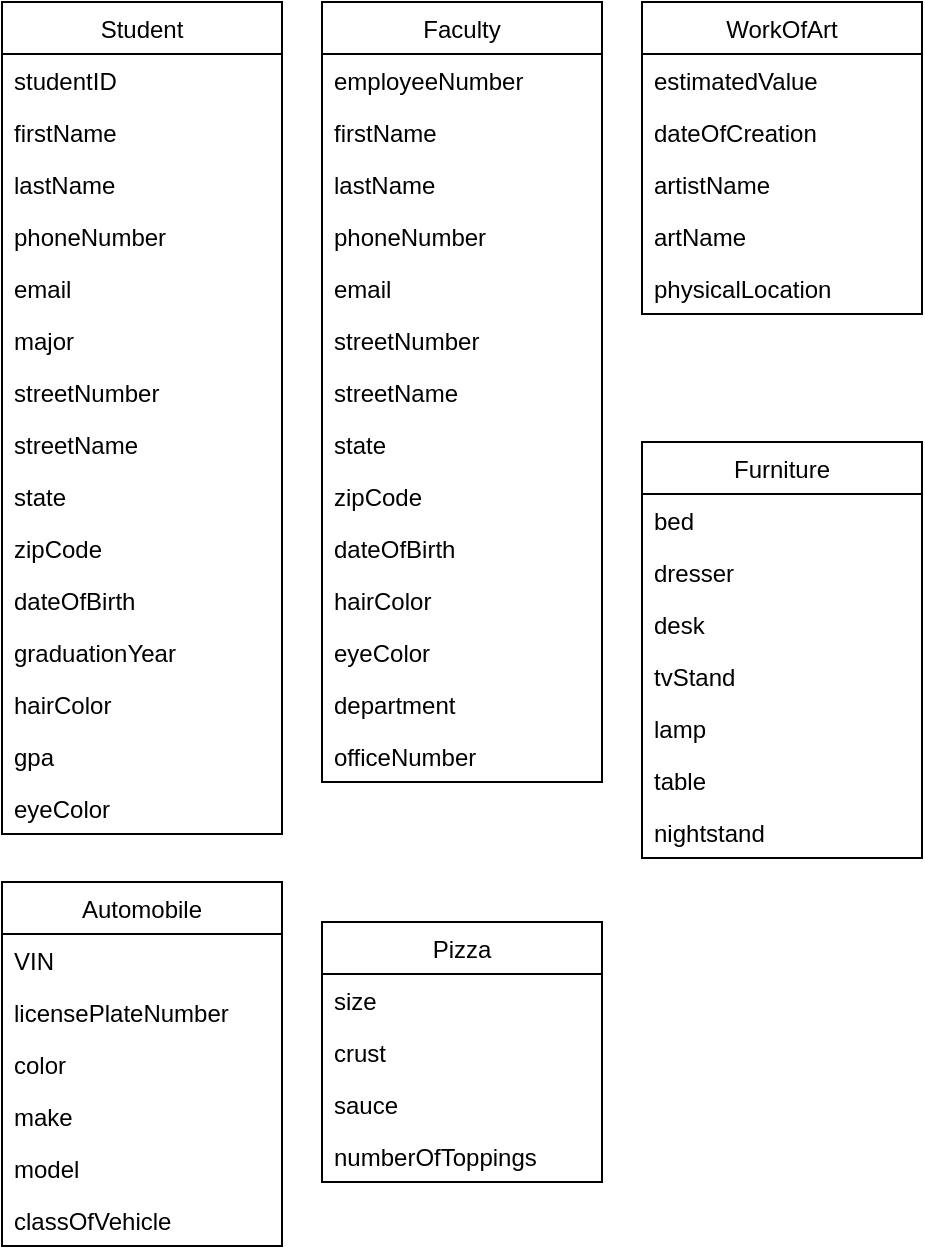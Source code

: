 <mxfile version="12.5.8"><diagram id="3w4AGSlAQD3hjlufpDEh" name="Page-1"><mxGraphModel dx="654" dy="426" grid="1" gridSize="10" guides="1" tooltips="1" connect="1" arrows="1" fold="1" page="1" pageScale="1" pageWidth="850" pageHeight="1100" math="0" shadow="0"><root><mxCell id="0"/><mxCell id="1" parent="0"/><mxCell id="dWWbvONCWi3aGG5uXAyo-6" value="Student" style="swimlane;fontStyle=0;childLayout=stackLayout;horizontal=1;startSize=26;fillColor=none;horizontalStack=0;resizeParent=1;resizeParentMax=0;resizeLast=0;collapsible=1;marginBottom=0;" vertex="1" parent="1"><mxGeometry x="20" y="20" width="140" height="416" as="geometry"/></mxCell><mxCell id="dWWbvONCWi3aGG5uXAyo-7" value="studentID" style="text;strokeColor=none;fillColor=none;align=left;verticalAlign=top;spacingLeft=4;spacingRight=4;overflow=hidden;rotatable=0;points=[[0,0.5],[1,0.5]];portConstraint=eastwest;" vertex="1" parent="dWWbvONCWi3aGG5uXAyo-6"><mxGeometry y="26" width="140" height="26" as="geometry"/></mxCell><mxCell id="dWWbvONCWi3aGG5uXAyo-8" value="firstName" style="text;strokeColor=none;fillColor=none;align=left;verticalAlign=top;spacingLeft=4;spacingRight=4;overflow=hidden;rotatable=0;points=[[0,0.5],[1,0.5]];portConstraint=eastwest;" vertex="1" parent="dWWbvONCWi3aGG5uXAyo-6"><mxGeometry y="52" width="140" height="26" as="geometry"/></mxCell><mxCell id="dWWbvONCWi3aGG5uXAyo-9" value="lastName" style="text;strokeColor=none;fillColor=none;align=left;verticalAlign=top;spacingLeft=4;spacingRight=4;overflow=hidden;rotatable=0;points=[[0,0.5],[1,0.5]];portConstraint=eastwest;" vertex="1" parent="dWWbvONCWi3aGG5uXAyo-6"><mxGeometry y="78" width="140" height="26" as="geometry"/></mxCell><mxCell id="dWWbvONCWi3aGG5uXAyo-30" value="phoneNumber" style="text;strokeColor=none;fillColor=none;align=left;verticalAlign=top;spacingLeft=4;spacingRight=4;overflow=hidden;rotatable=0;points=[[0,0.5],[1,0.5]];portConstraint=eastwest;" vertex="1" parent="dWWbvONCWi3aGG5uXAyo-6"><mxGeometry y="104" width="140" height="26" as="geometry"/></mxCell><mxCell id="dWWbvONCWi3aGG5uXAyo-31" value="email" style="text;strokeColor=none;fillColor=none;align=left;verticalAlign=top;spacingLeft=4;spacingRight=4;overflow=hidden;rotatable=0;points=[[0,0.5],[1,0.5]];portConstraint=eastwest;" vertex="1" parent="dWWbvONCWi3aGG5uXAyo-6"><mxGeometry y="130" width="140" height="26" as="geometry"/></mxCell><mxCell id="dWWbvONCWi3aGG5uXAyo-33" value="major" style="text;strokeColor=none;fillColor=none;align=left;verticalAlign=top;spacingLeft=4;spacingRight=4;overflow=hidden;rotatable=0;points=[[0,0.5],[1,0.5]];portConstraint=eastwest;" vertex="1" parent="dWWbvONCWi3aGG5uXAyo-6"><mxGeometry y="156" width="140" height="26" as="geometry"/></mxCell><mxCell id="dWWbvONCWi3aGG5uXAyo-34" value="streetNumber" style="text;strokeColor=none;fillColor=none;align=left;verticalAlign=top;spacingLeft=4;spacingRight=4;overflow=hidden;rotatable=0;points=[[0,0.5],[1,0.5]];portConstraint=eastwest;" vertex="1" parent="dWWbvONCWi3aGG5uXAyo-6"><mxGeometry y="182" width="140" height="26" as="geometry"/></mxCell><mxCell id="dWWbvONCWi3aGG5uXAyo-35" value="streetName" style="text;strokeColor=none;fillColor=none;align=left;verticalAlign=top;spacingLeft=4;spacingRight=4;overflow=hidden;rotatable=0;points=[[0,0.5],[1,0.5]];portConstraint=eastwest;" vertex="1" parent="dWWbvONCWi3aGG5uXAyo-6"><mxGeometry y="208" width="140" height="26" as="geometry"/></mxCell><mxCell id="dWWbvONCWi3aGG5uXAyo-36" value="state" style="text;strokeColor=none;fillColor=none;align=left;verticalAlign=top;spacingLeft=4;spacingRight=4;overflow=hidden;rotatable=0;points=[[0,0.5],[1,0.5]];portConstraint=eastwest;" vertex="1" parent="dWWbvONCWi3aGG5uXAyo-6"><mxGeometry y="234" width="140" height="26" as="geometry"/></mxCell><mxCell id="dWWbvONCWi3aGG5uXAyo-37" value="zipCode" style="text;strokeColor=none;fillColor=none;align=left;verticalAlign=top;spacingLeft=4;spacingRight=4;overflow=hidden;rotatable=0;points=[[0,0.5],[1,0.5]];portConstraint=eastwest;" vertex="1" parent="dWWbvONCWi3aGG5uXAyo-6"><mxGeometry y="260" width="140" height="26" as="geometry"/></mxCell><mxCell id="dWWbvONCWi3aGG5uXAyo-38" value="dateOfBirth" style="text;strokeColor=none;fillColor=none;align=left;verticalAlign=top;spacingLeft=4;spacingRight=4;overflow=hidden;rotatable=0;points=[[0,0.5],[1,0.5]];portConstraint=eastwest;" vertex="1" parent="dWWbvONCWi3aGG5uXAyo-6"><mxGeometry y="286" width="140" height="26" as="geometry"/></mxCell><mxCell id="dWWbvONCWi3aGG5uXAyo-39" value="graduationYear" style="text;strokeColor=none;fillColor=none;align=left;verticalAlign=top;spacingLeft=4;spacingRight=4;overflow=hidden;rotatable=0;points=[[0,0.5],[1,0.5]];portConstraint=eastwest;" vertex="1" parent="dWWbvONCWi3aGG5uXAyo-6"><mxGeometry y="312" width="140" height="26" as="geometry"/></mxCell><mxCell id="dWWbvONCWi3aGG5uXAyo-40" value="hairColor" style="text;strokeColor=none;fillColor=none;align=left;verticalAlign=top;spacingLeft=4;spacingRight=4;overflow=hidden;rotatable=0;points=[[0,0.5],[1,0.5]];portConstraint=eastwest;" vertex="1" parent="dWWbvONCWi3aGG5uXAyo-6"><mxGeometry y="338" width="140" height="26" as="geometry"/></mxCell><mxCell id="dWWbvONCWi3aGG5uXAyo-42" value="gpa" style="text;strokeColor=none;fillColor=none;align=left;verticalAlign=top;spacingLeft=4;spacingRight=4;overflow=hidden;rotatable=0;points=[[0,0.5],[1,0.5]];portConstraint=eastwest;" vertex="1" parent="dWWbvONCWi3aGG5uXAyo-6"><mxGeometry y="364" width="140" height="26" as="geometry"/></mxCell><mxCell id="dWWbvONCWi3aGG5uXAyo-45" value="eyeColor" style="text;strokeColor=none;fillColor=none;align=left;verticalAlign=top;spacingLeft=4;spacingRight=4;overflow=hidden;rotatable=0;points=[[0,0.5],[1,0.5]];portConstraint=eastwest;" vertex="1" parent="dWWbvONCWi3aGG5uXAyo-6"><mxGeometry y="390" width="140" height="26" as="geometry"/></mxCell><mxCell id="dWWbvONCWi3aGG5uXAyo-14" value="WorkOfArt" style="swimlane;fontStyle=0;childLayout=stackLayout;horizontal=1;startSize=26;fillColor=none;horizontalStack=0;resizeParent=1;resizeParentMax=0;resizeLast=0;collapsible=1;marginBottom=0;" vertex="1" parent="1"><mxGeometry x="340" y="20" width="140" height="156" as="geometry"/></mxCell><mxCell id="dWWbvONCWi3aGG5uXAyo-15" value="estimatedValue" style="text;strokeColor=none;fillColor=none;align=left;verticalAlign=top;spacingLeft=4;spacingRight=4;overflow=hidden;rotatable=0;points=[[0,0.5],[1,0.5]];portConstraint=eastwest;" vertex="1" parent="dWWbvONCWi3aGG5uXAyo-14"><mxGeometry y="26" width="140" height="26" as="geometry"/></mxCell><mxCell id="dWWbvONCWi3aGG5uXAyo-16" value="dateOfCreation" style="text;strokeColor=none;fillColor=none;align=left;verticalAlign=top;spacingLeft=4;spacingRight=4;overflow=hidden;rotatable=0;points=[[0,0.5],[1,0.5]];portConstraint=eastwest;" vertex="1" parent="dWWbvONCWi3aGG5uXAyo-14"><mxGeometry y="52" width="140" height="26" as="geometry"/></mxCell><mxCell id="dWWbvONCWi3aGG5uXAyo-17" value="artistName" style="text;strokeColor=none;fillColor=none;align=left;verticalAlign=top;spacingLeft=4;spacingRight=4;overflow=hidden;rotatable=0;points=[[0,0.5],[1,0.5]];portConstraint=eastwest;" vertex="1" parent="dWWbvONCWi3aGG5uXAyo-14"><mxGeometry y="78" width="140" height="26" as="geometry"/></mxCell><mxCell id="dWWbvONCWi3aGG5uXAyo-63" value="artName" style="text;strokeColor=none;fillColor=none;align=left;verticalAlign=top;spacingLeft=4;spacingRight=4;overflow=hidden;rotatable=0;points=[[0,0.5],[1,0.5]];portConstraint=eastwest;" vertex="1" parent="dWWbvONCWi3aGG5uXAyo-14"><mxGeometry y="104" width="140" height="26" as="geometry"/></mxCell><mxCell id="dWWbvONCWi3aGG5uXAyo-65" value="physicalLocation" style="text;strokeColor=none;fillColor=none;align=left;verticalAlign=top;spacingLeft=4;spacingRight=4;overflow=hidden;rotatable=0;points=[[0,0.5],[1,0.5]];portConstraint=eastwest;" vertex="1" parent="dWWbvONCWi3aGG5uXAyo-14"><mxGeometry y="130" width="140" height="26" as="geometry"/></mxCell><mxCell id="dWWbvONCWi3aGG5uXAyo-18" value="Automobile" style="swimlane;fontStyle=0;childLayout=stackLayout;horizontal=1;startSize=26;fillColor=none;horizontalStack=0;resizeParent=1;resizeParentMax=0;resizeLast=0;collapsible=1;marginBottom=0;" vertex="1" parent="1"><mxGeometry x="20" y="460" width="140" height="182" as="geometry"/></mxCell><mxCell id="dWWbvONCWi3aGG5uXAyo-19" value="VIN" style="text;strokeColor=none;fillColor=none;align=left;verticalAlign=top;spacingLeft=4;spacingRight=4;overflow=hidden;rotatable=0;points=[[0,0.5],[1,0.5]];portConstraint=eastwest;" vertex="1" parent="dWWbvONCWi3aGG5uXAyo-18"><mxGeometry y="26" width="140" height="26" as="geometry"/></mxCell><mxCell id="dWWbvONCWi3aGG5uXAyo-20" value="licensePlateNumber" style="text;strokeColor=none;fillColor=none;align=left;verticalAlign=top;spacingLeft=4;spacingRight=4;overflow=hidden;rotatable=0;points=[[0,0.5],[1,0.5]];portConstraint=eastwest;" vertex="1" parent="dWWbvONCWi3aGG5uXAyo-18"><mxGeometry y="52" width="140" height="26" as="geometry"/></mxCell><mxCell id="dWWbvONCWi3aGG5uXAyo-67" value="color" style="text;strokeColor=none;fillColor=none;align=left;verticalAlign=top;spacingLeft=4;spacingRight=4;overflow=hidden;rotatable=0;points=[[0,0.5],[1,0.5]];portConstraint=eastwest;" vertex="1" parent="dWWbvONCWi3aGG5uXAyo-18"><mxGeometry y="78" width="140" height="26" as="geometry"/></mxCell><mxCell id="dWWbvONCWi3aGG5uXAyo-68" value="make" style="text;strokeColor=none;fillColor=none;align=left;verticalAlign=top;spacingLeft=4;spacingRight=4;overflow=hidden;rotatable=0;points=[[0,0.5],[1,0.5]];portConstraint=eastwest;" vertex="1" parent="dWWbvONCWi3aGG5uXAyo-18"><mxGeometry y="104" width="140" height="26" as="geometry"/></mxCell><mxCell id="dWWbvONCWi3aGG5uXAyo-69" value="model" style="text;strokeColor=none;fillColor=none;align=left;verticalAlign=top;spacingLeft=4;spacingRight=4;overflow=hidden;rotatable=0;points=[[0,0.5],[1,0.5]];portConstraint=eastwest;" vertex="1" parent="dWWbvONCWi3aGG5uXAyo-18"><mxGeometry y="130" width="140" height="26" as="geometry"/></mxCell><mxCell id="dWWbvONCWi3aGG5uXAyo-70" value="classOfVehicle" style="text;strokeColor=none;fillColor=none;align=left;verticalAlign=top;spacingLeft=4;spacingRight=4;overflow=hidden;rotatable=0;points=[[0,0.5],[1,0.5]];portConstraint=eastwest;" vertex="1" parent="dWWbvONCWi3aGG5uXAyo-18"><mxGeometry y="156" width="140" height="26" as="geometry"/></mxCell><mxCell id="dWWbvONCWi3aGG5uXAyo-22" value="Pizza" style="swimlane;fontStyle=0;childLayout=stackLayout;horizontal=1;startSize=26;fillColor=none;horizontalStack=0;resizeParent=1;resizeParentMax=0;resizeLast=0;collapsible=1;marginBottom=0;" vertex="1" parent="1"><mxGeometry x="180" y="480" width="140" height="130" as="geometry"/></mxCell><mxCell id="dWWbvONCWi3aGG5uXAyo-23" value="size" style="text;strokeColor=none;fillColor=none;align=left;verticalAlign=top;spacingLeft=4;spacingRight=4;overflow=hidden;rotatable=0;points=[[0,0.5],[1,0.5]];portConstraint=eastwest;" vertex="1" parent="dWWbvONCWi3aGG5uXAyo-22"><mxGeometry y="26" width="140" height="26" as="geometry"/></mxCell><mxCell id="dWWbvONCWi3aGG5uXAyo-73" value="crust" style="text;strokeColor=none;fillColor=none;align=left;verticalAlign=top;spacingLeft=4;spacingRight=4;overflow=hidden;rotatable=0;points=[[0,0.5],[1,0.5]];portConstraint=eastwest;" vertex="1" parent="dWWbvONCWi3aGG5uXAyo-22"><mxGeometry y="52" width="140" height="26" as="geometry"/></mxCell><mxCell id="dWWbvONCWi3aGG5uXAyo-24" value="sauce" style="text;strokeColor=none;fillColor=none;align=left;verticalAlign=top;spacingLeft=4;spacingRight=4;overflow=hidden;rotatable=0;points=[[0,0.5],[1,0.5]];portConstraint=eastwest;" vertex="1" parent="dWWbvONCWi3aGG5uXAyo-22"><mxGeometry y="78" width="140" height="26" as="geometry"/></mxCell><mxCell id="dWWbvONCWi3aGG5uXAyo-25" value="numberOfToppings" style="text;strokeColor=none;fillColor=none;align=left;verticalAlign=top;spacingLeft=4;spacingRight=4;overflow=hidden;rotatable=0;points=[[0,0.5],[1,0.5]];portConstraint=eastwest;" vertex="1" parent="dWWbvONCWi3aGG5uXAyo-22"><mxGeometry y="104" width="140" height="26" as="geometry"/></mxCell><mxCell id="dWWbvONCWi3aGG5uXAyo-26" value="Furniture" style="swimlane;fontStyle=0;childLayout=stackLayout;horizontal=1;startSize=26;fillColor=none;horizontalStack=0;resizeParent=1;resizeParentMax=0;resizeLast=0;collapsible=1;marginBottom=0;" vertex="1" parent="1"><mxGeometry x="340" y="240" width="140" height="208" as="geometry"/></mxCell><mxCell id="dWWbvONCWi3aGG5uXAyo-27" value="bed" style="text;strokeColor=none;fillColor=none;align=left;verticalAlign=top;spacingLeft=4;spacingRight=4;overflow=hidden;rotatable=0;points=[[0,0.5],[1,0.5]];portConstraint=eastwest;" vertex="1" parent="dWWbvONCWi3aGG5uXAyo-26"><mxGeometry y="26" width="140" height="26" as="geometry"/></mxCell><mxCell id="dWWbvONCWi3aGG5uXAyo-28" value="dresser" style="text;strokeColor=none;fillColor=none;align=left;verticalAlign=top;spacingLeft=4;spacingRight=4;overflow=hidden;rotatable=0;points=[[0,0.5],[1,0.5]];portConstraint=eastwest;" vertex="1" parent="dWWbvONCWi3aGG5uXAyo-26"><mxGeometry y="52" width="140" height="26" as="geometry"/></mxCell><mxCell id="dWWbvONCWi3aGG5uXAyo-29" value="desk" style="text;strokeColor=none;fillColor=none;align=left;verticalAlign=top;spacingLeft=4;spacingRight=4;overflow=hidden;rotatable=0;points=[[0,0.5],[1,0.5]];portConstraint=eastwest;" vertex="1" parent="dWWbvONCWi3aGG5uXAyo-26"><mxGeometry y="78" width="140" height="26" as="geometry"/></mxCell><mxCell id="dWWbvONCWi3aGG5uXAyo-75" value="tvStand" style="text;strokeColor=none;fillColor=none;align=left;verticalAlign=top;spacingLeft=4;spacingRight=4;overflow=hidden;rotatable=0;points=[[0,0.5],[1,0.5]];portConstraint=eastwest;" vertex="1" parent="dWWbvONCWi3aGG5uXAyo-26"><mxGeometry y="104" width="140" height="26" as="geometry"/></mxCell><mxCell id="dWWbvONCWi3aGG5uXAyo-76" value="lamp" style="text;strokeColor=none;fillColor=none;align=left;verticalAlign=top;spacingLeft=4;spacingRight=4;overflow=hidden;rotatable=0;points=[[0,0.5],[1,0.5]];portConstraint=eastwest;" vertex="1" parent="dWWbvONCWi3aGG5uXAyo-26"><mxGeometry y="130" width="140" height="26" as="geometry"/></mxCell><mxCell id="dWWbvONCWi3aGG5uXAyo-77" value="table" style="text;strokeColor=none;fillColor=none;align=left;verticalAlign=top;spacingLeft=4;spacingRight=4;overflow=hidden;rotatable=0;points=[[0,0.5],[1,0.5]];portConstraint=eastwest;" vertex="1" parent="dWWbvONCWi3aGG5uXAyo-26"><mxGeometry y="156" width="140" height="26" as="geometry"/></mxCell><mxCell id="dWWbvONCWi3aGG5uXAyo-78" value="nightstand" style="text;strokeColor=none;fillColor=none;align=left;verticalAlign=top;spacingLeft=4;spacingRight=4;overflow=hidden;rotatable=0;points=[[0,0.5],[1,0.5]];portConstraint=eastwest;" vertex="1" parent="dWWbvONCWi3aGG5uXAyo-26"><mxGeometry y="182" width="140" height="26" as="geometry"/></mxCell><mxCell id="dWWbvONCWi3aGG5uXAyo-46" value="Faculty" style="swimlane;fontStyle=0;childLayout=stackLayout;horizontal=1;startSize=26;fillColor=none;horizontalStack=0;resizeParent=1;resizeParentMax=0;resizeLast=0;collapsible=1;marginBottom=0;" vertex="1" parent="1"><mxGeometry x="180" y="20" width="140" height="390" as="geometry"/></mxCell><mxCell id="dWWbvONCWi3aGG5uXAyo-47" value="employeeNumber" style="text;strokeColor=none;fillColor=none;align=left;verticalAlign=top;spacingLeft=4;spacingRight=4;overflow=hidden;rotatable=0;points=[[0,0.5],[1,0.5]];portConstraint=eastwest;" vertex="1" parent="dWWbvONCWi3aGG5uXAyo-46"><mxGeometry y="26" width="140" height="26" as="geometry"/></mxCell><mxCell id="dWWbvONCWi3aGG5uXAyo-48" value="firstName" style="text;strokeColor=none;fillColor=none;align=left;verticalAlign=top;spacingLeft=4;spacingRight=4;overflow=hidden;rotatable=0;points=[[0,0.5],[1,0.5]];portConstraint=eastwest;" vertex="1" parent="dWWbvONCWi3aGG5uXAyo-46"><mxGeometry y="52" width="140" height="26" as="geometry"/></mxCell><mxCell id="dWWbvONCWi3aGG5uXAyo-49" value="lastName" style="text;strokeColor=none;fillColor=none;align=left;verticalAlign=top;spacingLeft=4;spacingRight=4;overflow=hidden;rotatable=0;points=[[0,0.5],[1,0.5]];portConstraint=eastwest;" vertex="1" parent="dWWbvONCWi3aGG5uXAyo-46"><mxGeometry y="78" width="140" height="26" as="geometry"/></mxCell><mxCell id="dWWbvONCWi3aGG5uXAyo-50" value="phoneNumber" style="text;strokeColor=none;fillColor=none;align=left;verticalAlign=top;spacingLeft=4;spacingRight=4;overflow=hidden;rotatable=0;points=[[0,0.5],[1,0.5]];portConstraint=eastwest;" vertex="1" parent="dWWbvONCWi3aGG5uXAyo-46"><mxGeometry y="104" width="140" height="26" as="geometry"/></mxCell><mxCell id="dWWbvONCWi3aGG5uXAyo-51" value="email" style="text;strokeColor=none;fillColor=none;align=left;verticalAlign=top;spacingLeft=4;spacingRight=4;overflow=hidden;rotatable=0;points=[[0,0.5],[1,0.5]];portConstraint=eastwest;" vertex="1" parent="dWWbvONCWi3aGG5uXAyo-46"><mxGeometry y="130" width="140" height="26" as="geometry"/></mxCell><mxCell id="dWWbvONCWi3aGG5uXAyo-53" value="streetNumber" style="text;strokeColor=none;fillColor=none;align=left;verticalAlign=top;spacingLeft=4;spacingRight=4;overflow=hidden;rotatable=0;points=[[0,0.5],[1,0.5]];portConstraint=eastwest;" vertex="1" parent="dWWbvONCWi3aGG5uXAyo-46"><mxGeometry y="156" width="140" height="26" as="geometry"/></mxCell><mxCell id="dWWbvONCWi3aGG5uXAyo-54" value="streetName" style="text;strokeColor=none;fillColor=none;align=left;verticalAlign=top;spacingLeft=4;spacingRight=4;overflow=hidden;rotatable=0;points=[[0,0.5],[1,0.5]];portConstraint=eastwest;" vertex="1" parent="dWWbvONCWi3aGG5uXAyo-46"><mxGeometry y="182" width="140" height="26" as="geometry"/></mxCell><mxCell id="dWWbvONCWi3aGG5uXAyo-55" value="state" style="text;strokeColor=none;fillColor=none;align=left;verticalAlign=top;spacingLeft=4;spacingRight=4;overflow=hidden;rotatable=0;points=[[0,0.5],[1,0.5]];portConstraint=eastwest;" vertex="1" parent="dWWbvONCWi3aGG5uXAyo-46"><mxGeometry y="208" width="140" height="26" as="geometry"/></mxCell><mxCell id="dWWbvONCWi3aGG5uXAyo-56" value="zipCode" style="text;strokeColor=none;fillColor=none;align=left;verticalAlign=top;spacingLeft=4;spacingRight=4;overflow=hidden;rotatable=0;points=[[0,0.5],[1,0.5]];portConstraint=eastwest;" vertex="1" parent="dWWbvONCWi3aGG5uXAyo-46"><mxGeometry y="234" width="140" height="26" as="geometry"/></mxCell><mxCell id="dWWbvONCWi3aGG5uXAyo-57" value="dateOfBirth" style="text;strokeColor=none;fillColor=none;align=left;verticalAlign=top;spacingLeft=4;spacingRight=4;overflow=hidden;rotatable=0;points=[[0,0.5],[1,0.5]];portConstraint=eastwest;" vertex="1" parent="dWWbvONCWi3aGG5uXAyo-46"><mxGeometry y="260" width="140" height="26" as="geometry"/></mxCell><mxCell id="dWWbvONCWi3aGG5uXAyo-59" value="hairColor" style="text;strokeColor=none;fillColor=none;align=left;verticalAlign=top;spacingLeft=4;spacingRight=4;overflow=hidden;rotatable=0;points=[[0,0.5],[1,0.5]];portConstraint=eastwest;" vertex="1" parent="dWWbvONCWi3aGG5uXAyo-46"><mxGeometry y="286" width="140" height="26" as="geometry"/></mxCell><mxCell id="dWWbvONCWi3aGG5uXAyo-62" value="eyeColor" style="text;strokeColor=none;fillColor=none;align=left;verticalAlign=top;spacingLeft=4;spacingRight=4;overflow=hidden;rotatable=0;points=[[0,0.5],[1,0.5]];portConstraint=eastwest;" vertex="1" parent="dWWbvONCWi3aGG5uXAyo-46"><mxGeometry y="312" width="140" height="26" as="geometry"/></mxCell><mxCell id="dWWbvONCWi3aGG5uXAyo-71" value="department" style="text;strokeColor=none;fillColor=none;align=left;verticalAlign=top;spacingLeft=4;spacingRight=4;overflow=hidden;rotatable=0;points=[[0,0.5],[1,0.5]];portConstraint=eastwest;" vertex="1" parent="dWWbvONCWi3aGG5uXAyo-46"><mxGeometry y="338" width="140" height="26" as="geometry"/></mxCell><mxCell id="dWWbvONCWi3aGG5uXAyo-72" value="officeNumber" style="text;strokeColor=none;fillColor=none;align=left;verticalAlign=top;spacingLeft=4;spacingRight=4;overflow=hidden;rotatable=0;points=[[0,0.5],[1,0.5]];portConstraint=eastwest;" vertex="1" parent="dWWbvONCWi3aGG5uXAyo-46"><mxGeometry y="364" width="140" height="26" as="geometry"/></mxCell></root></mxGraphModel></diagram></mxfile>